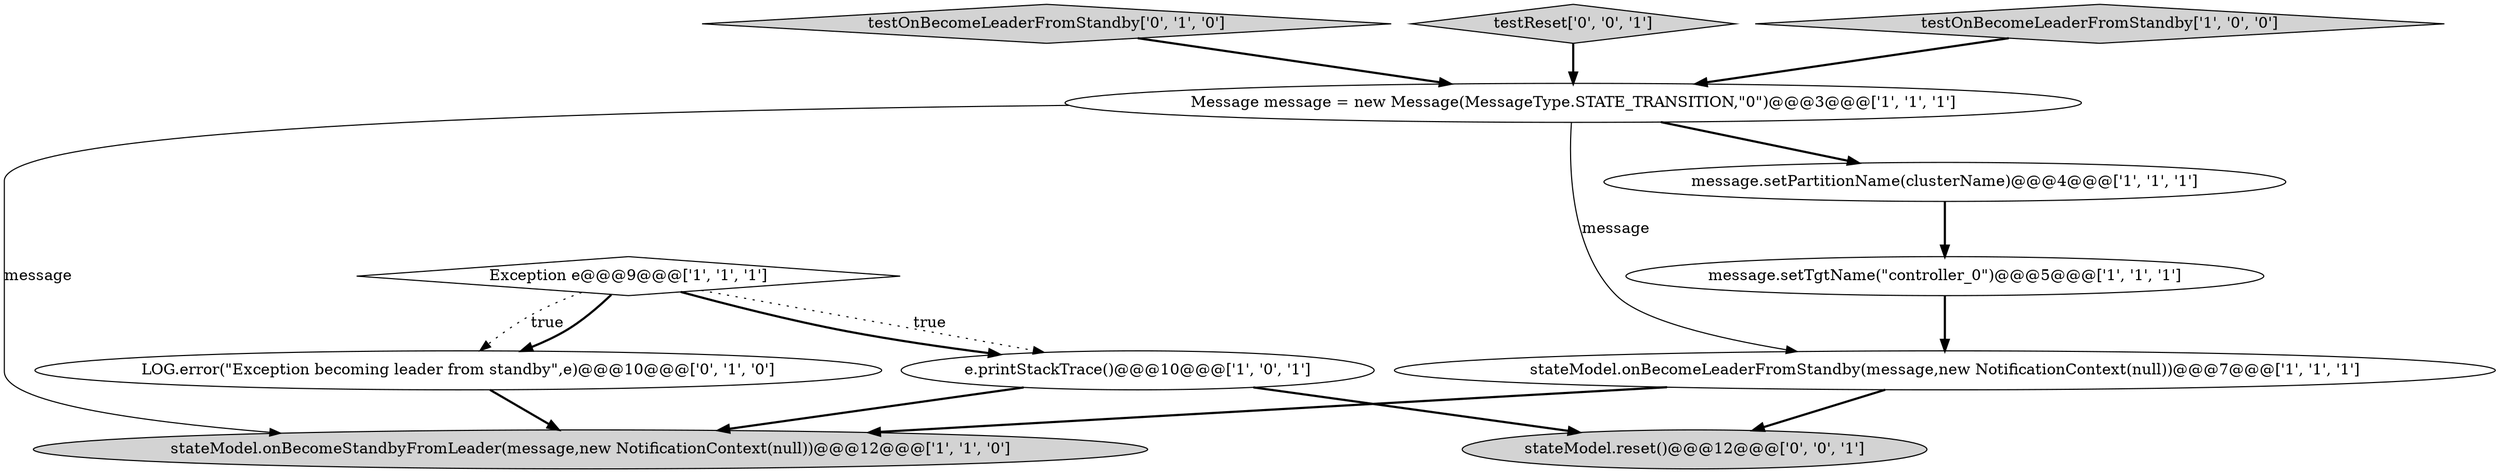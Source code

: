 digraph {
4 [style = filled, label = "message.setTgtName(\"controller_0\")@@@5@@@['1', '1', '1']", fillcolor = white, shape = ellipse image = "AAA0AAABBB1BBB"];
6 [style = filled, label = "Message message = new Message(MessageType.STATE_TRANSITION,\"0\")@@@3@@@['1', '1', '1']", fillcolor = white, shape = ellipse image = "AAA0AAABBB1BBB"];
8 [style = filled, label = "LOG.error(\"Exception becoming leader from standby\",e)@@@10@@@['0', '1', '0']", fillcolor = white, shape = ellipse image = "AAA0AAABBB2BBB"];
9 [style = filled, label = "testOnBecomeLeaderFromStandby['0', '1', '0']", fillcolor = lightgray, shape = diamond image = "AAA0AAABBB2BBB"];
2 [style = filled, label = "stateModel.onBecomeLeaderFromStandby(message,new NotificationContext(null))@@@7@@@['1', '1', '1']", fillcolor = white, shape = ellipse image = "AAA0AAABBB1BBB"];
1 [style = filled, label = "stateModel.onBecomeStandbyFromLeader(message,new NotificationContext(null))@@@12@@@['1', '1', '0']", fillcolor = lightgray, shape = ellipse image = "AAA0AAABBB1BBB"];
10 [style = filled, label = "testReset['0', '0', '1']", fillcolor = lightgray, shape = diamond image = "AAA0AAABBB3BBB"];
0 [style = filled, label = "Exception e@@@9@@@['1', '1', '1']", fillcolor = white, shape = diamond image = "AAA0AAABBB1BBB"];
7 [style = filled, label = "testOnBecomeLeaderFromStandby['1', '0', '0']", fillcolor = lightgray, shape = diamond image = "AAA0AAABBB1BBB"];
11 [style = filled, label = "stateModel.reset()@@@12@@@['0', '0', '1']", fillcolor = lightgray, shape = ellipse image = "AAA0AAABBB3BBB"];
3 [style = filled, label = "message.setPartitionName(clusterName)@@@4@@@['1', '1', '1']", fillcolor = white, shape = ellipse image = "AAA0AAABBB1BBB"];
5 [style = filled, label = "e.printStackTrace()@@@10@@@['1', '0', '1']", fillcolor = white, shape = ellipse image = "AAA0AAABBB1BBB"];
0->8 [style = dotted, label="true"];
8->1 [style = bold, label=""];
6->3 [style = bold, label=""];
5->1 [style = bold, label=""];
5->11 [style = bold, label=""];
6->2 [style = solid, label="message"];
4->2 [style = bold, label=""];
0->5 [style = dotted, label="true"];
6->1 [style = solid, label="message"];
3->4 [style = bold, label=""];
10->6 [style = bold, label=""];
2->1 [style = bold, label=""];
2->11 [style = bold, label=""];
7->6 [style = bold, label=""];
9->6 [style = bold, label=""];
0->5 [style = bold, label=""];
0->8 [style = bold, label=""];
}
